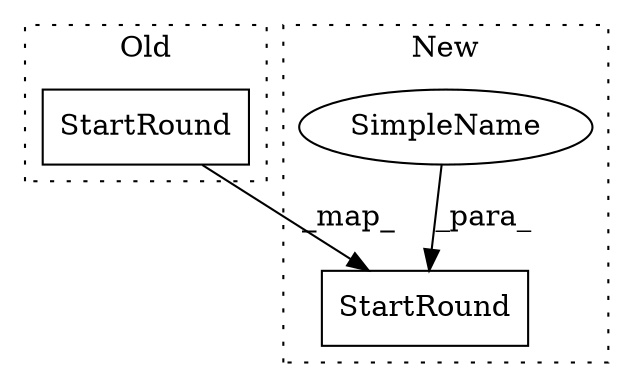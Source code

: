 digraph G {
subgraph cluster0 {
1 [label="StartRound" a="32" s="3573,3654" l="12,1" shape="box"];
label = "Old";
style="dotted";
}
subgraph cluster1 {
2 [label="StartRound" a="32" s="3624,3681" l="12,1" shape="box"];
3 [label="SimpleName" a="42" s="3649" l="10" shape="ellipse"];
label = "New";
style="dotted";
}
1 -> 2 [label="_map_"];
3 -> 2 [label="_para_"];
}